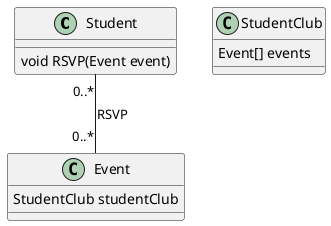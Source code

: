 @startuml
class Student {
    void RSVP(Event event)
}
class StudentClub {
    Event[] events
}
class Event {
    StudentClub studentClub
}

Student "0..*" -- "0..*" Event : RSVP

@enduml


